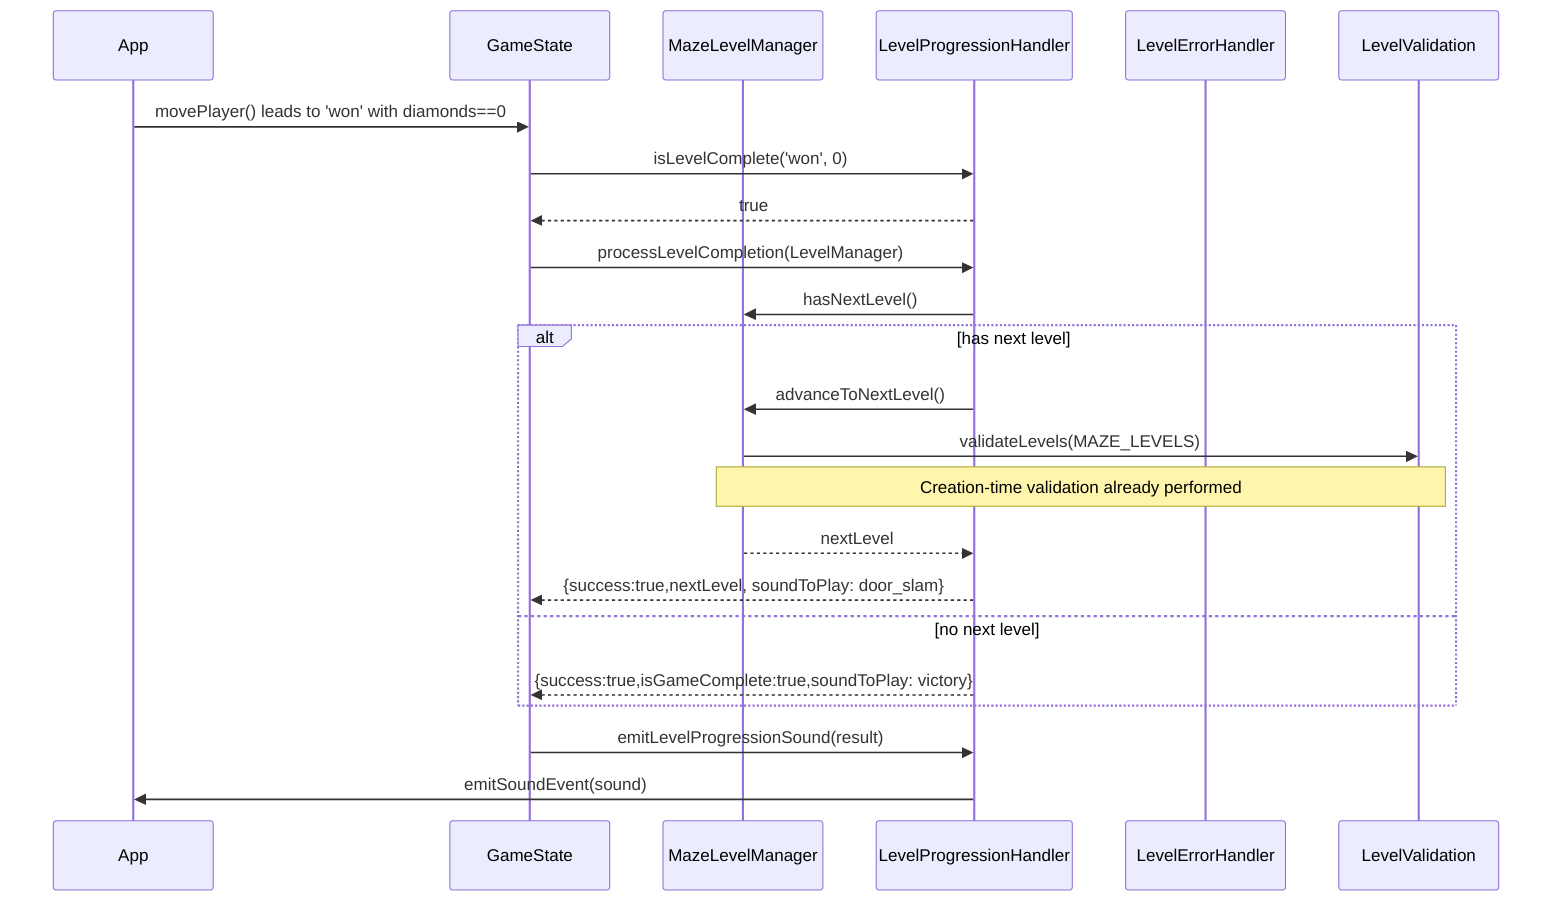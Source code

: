sequenceDiagram
  participant App
  participant GameState
  participant LevelManager as MazeLevelManager
  participant LevelProg as LevelProgressionHandler
  participant Err as LevelErrorHandler
  participant Valid as LevelValidation

  App->>GameState: movePlayer() leads to 'won' with diamonds==0
  GameState->>LevelProg: isLevelComplete('won', 0)
  LevelProg-->>GameState: true
  GameState->>LevelProg: processLevelCompletion(LevelManager)
  LevelProg->>LevelManager: hasNextLevel()
  alt has next level
    LevelProg->>LevelManager: advanceToNextLevel()
    LevelManager->>Valid: validateLevels(MAZE_LEVELS)
    Note over LevelManager,Valid: Creation-time validation already performed
    LevelManager-->>LevelProg: nextLevel
    LevelProg-->>GameState: {success:true,nextLevel, soundToPlay: door_slam}
  else no next level
    LevelProg-->>GameState: {success:true,isGameComplete:true,soundToPlay: victory}
  end
  GameState->>LevelProg: emitLevelProgressionSound(result)
  LevelProg->>App: emitSoundEvent(sound)